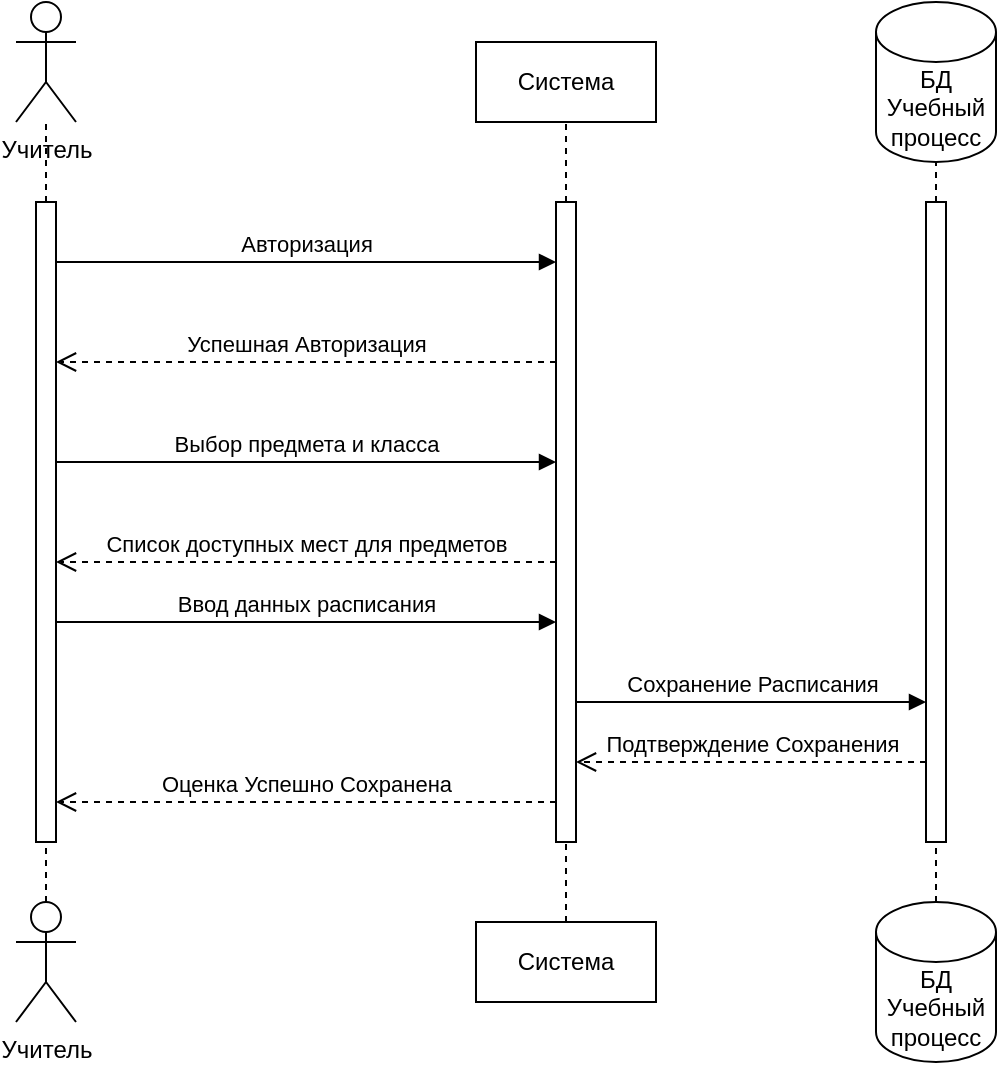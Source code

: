 <mxGraphModel dx="1163" dy="761" grid="1" gridSize="10" guides="1" tooltips="1" connect="1" arrows="1" fold="1" page="1" pageScale="1" pageWidth="827" pageHeight="1169" math="0" shadow="0"><root><mxCell id="0"/><mxCell id="1" parent="0"/><mxCell id="dCGPhPC6YAsNQIJ8-pYk-1" value="Учитель" style="shape=umlActor;verticalLabelPosition=bottom;verticalAlign=top;html=1;outlineConnect=0;" parent="1" vertex="1"><mxGeometry x="80" y="20" width="30" height="60" as="geometry"/></mxCell><mxCell id="dCGPhPC6YAsNQIJ8-pYk-2" value="Учитель" style="shape=umlActor;verticalLabelPosition=bottom;verticalAlign=top;html=1;outlineConnect=0;" parent="1" vertex="1"><mxGeometry x="80" y="470" width="30" height="60" as="geometry"/></mxCell><mxCell id="dCGPhPC6YAsNQIJ8-pYk-3" value="" style="endArrow=none;dashed=1;html=1;rounded=0;exitX=0.5;exitY=0;exitDx=0;exitDy=0;exitPerimeter=0;" parent="1" source="dCGPhPC6YAsNQIJ8-pYk-11" target="dCGPhPC6YAsNQIJ8-pYk-1" edge="1"><mxGeometry width="50" height="50" relative="1" as="geometry"><mxPoint x="310" y="120" as="sourcePoint"/><mxPoint x="360" y="70" as="targetPoint"/><Array as="points"/></mxGeometry></mxCell><mxCell id="dCGPhPC6YAsNQIJ8-pYk-4" value="Система" style="rounded=0;whiteSpace=wrap;html=1;" parent="1" vertex="1"><mxGeometry x="310" y="40" width="90" height="40" as="geometry"/></mxCell><mxCell id="dCGPhPC6YAsNQIJ8-pYk-5" value="Система" style="rounded=0;whiteSpace=wrap;html=1;" parent="1" vertex="1"><mxGeometry x="310" y="480" width="90" height="40" as="geometry"/></mxCell><mxCell id="dCGPhPC6YAsNQIJ8-pYk-6" value="" style="endArrow=none;dashed=1;html=1;rounded=0;entryX=0.5;entryY=1;entryDx=0;entryDy=0;exitX=0.5;exitY=0;exitDx=0;exitDy=0;" parent="1" source="dCGPhPC6YAsNQIJ8-pYk-9" target="dCGPhPC6YAsNQIJ8-pYk-4" edge="1"><mxGeometry width="50" height="50" relative="1" as="geometry"><mxPoint x="310" y="220" as="sourcePoint"/><mxPoint x="360" y="170" as="targetPoint"/></mxGeometry></mxCell><mxCell id="dCGPhPC6YAsNQIJ8-pYk-7" value="Авторизация" style="html=1;verticalAlign=bottom;endArrow=block;curved=0;rounded=0;" parent="1" source="dCGPhPC6YAsNQIJ8-pYk-11" target="dCGPhPC6YAsNQIJ8-pYk-9" edge="1"><mxGeometry width="80" relative="1" as="geometry"><mxPoint x="90" y="160" as="sourcePoint"/><mxPoint x="200" y="220" as="targetPoint"/><Array as="points"><mxPoint x="170" y="150"/></Array></mxGeometry></mxCell><mxCell id="dCGPhPC6YAsNQIJ8-pYk-8" value="" style="endArrow=none;dashed=1;html=1;rounded=0;entryX=0.5;entryY=1;entryDx=0;entryDy=0;exitX=0.5;exitY=0;exitDx=0;exitDy=0;" parent="1" source="dCGPhPC6YAsNQIJ8-pYk-5" target="dCGPhPC6YAsNQIJ8-pYk-9" edge="1"><mxGeometry width="50" height="50" relative="1" as="geometry"><mxPoint x="355" y="440" as="sourcePoint"/><mxPoint x="355" y="80" as="targetPoint"/></mxGeometry></mxCell><mxCell id="dCGPhPC6YAsNQIJ8-pYk-9" value="" style="html=1;points=[[0,0,0,0,5],[0,1,0,0,-5],[1,0,0,0,5],[1,1,0,0,-5]];perimeter=orthogonalPerimeter;outlineConnect=0;targetShapes=umlLifeline;portConstraint=eastwest;newEdgeStyle={&quot;curved&quot;:0,&quot;rounded&quot;:0};" parent="1" vertex="1"><mxGeometry x="350" y="120" width="10" height="320" as="geometry"/></mxCell><mxCell id="dCGPhPC6YAsNQIJ8-pYk-10" value="" style="endArrow=none;dashed=1;html=1;rounded=0;exitX=0.5;exitY=0;exitDx=0;exitDy=0;exitPerimeter=0;" parent="1" source="dCGPhPC6YAsNQIJ8-pYk-2" target="dCGPhPC6YAsNQIJ8-pYk-11" edge="1"><mxGeometry width="50" height="50" relative="1" as="geometry"><mxPoint x="95" y="440" as="sourcePoint"/><mxPoint x="95" y="80" as="targetPoint"/><Array as="points"/></mxGeometry></mxCell><mxCell id="dCGPhPC6YAsNQIJ8-pYk-11" value="" style="html=1;points=[[0,0,0,0,5],[0,1,0,0,-5],[1,0,0,0,5],[1,1,0,0,-5]];perimeter=orthogonalPerimeter;outlineConnect=0;targetShapes=umlLifeline;portConstraint=eastwest;newEdgeStyle={&quot;curved&quot;:0,&quot;rounded&quot;:0};" parent="1" vertex="1"><mxGeometry x="90" y="120" width="10" height="320" as="geometry"/></mxCell><mxCell id="dCGPhPC6YAsNQIJ8-pYk-12" value="Успешная Авторизация" style="html=1;verticalAlign=bottom;endArrow=open;dashed=1;endSize=8;curved=0;rounded=0;" parent="1" source="dCGPhPC6YAsNQIJ8-pYk-9" target="dCGPhPC6YAsNQIJ8-pYk-11" edge="1"><mxGeometry relative="1" as="geometry"><mxPoint x="200" y="285" as="targetPoint"/><mxPoint x="240" y="340" as="sourcePoint"/><Array as="points"><mxPoint x="290" y="200"/></Array></mxGeometry></mxCell><mxCell id="dCGPhPC6YAsNQIJ8-pYk-13" value="Выбор предмета и класса" style="html=1;verticalAlign=bottom;endArrow=block;curved=0;rounded=0;" parent="1" edge="1"><mxGeometry width="80" relative="1" as="geometry"><mxPoint x="100" y="250" as="sourcePoint"/><mxPoint x="350" y="250" as="targetPoint"/><Array as="points"><mxPoint x="170" y="250"/></Array></mxGeometry></mxCell><mxCell id="dCGPhPC6YAsNQIJ8-pYk-14" value="Список доступных мест для предметов" style="html=1;verticalAlign=bottom;endArrow=open;dashed=1;endSize=8;curved=0;rounded=0;" parent="1" edge="1"><mxGeometry relative="1" as="geometry"><mxPoint x="100" y="300" as="targetPoint"/><mxPoint x="350" y="300" as="sourcePoint"/><Array as="points"><mxPoint x="290" y="300"/></Array></mxGeometry></mxCell><mxCell id="dCGPhPC6YAsNQIJ8-pYk-15" value="БД Учебный процесс" style="shape=cylinder3;whiteSpace=wrap;html=1;boundedLbl=1;backgroundOutline=1;size=15;" parent="1" vertex="1"><mxGeometry x="510" y="470" width="60" height="80" as="geometry"/></mxCell><mxCell id="dCGPhPC6YAsNQIJ8-pYk-16" value="БД Учебный процесс" style="shape=cylinder3;whiteSpace=wrap;html=1;boundedLbl=1;backgroundOutline=1;size=15;" parent="1" vertex="1"><mxGeometry x="510" y="20" width="60" height="80" as="geometry"/></mxCell><mxCell id="dCGPhPC6YAsNQIJ8-pYk-17" value="" style="endArrow=none;dashed=1;html=1;rounded=0;entryX=0.5;entryY=1;entryDx=0;entryDy=0;entryPerimeter=0;exitX=0.5;exitY=0;exitDx=0;exitDy=0;exitPerimeter=0;" parent="1" source="dCGPhPC6YAsNQIJ8-pYk-19" target="dCGPhPC6YAsNQIJ8-pYk-16" edge="1"><mxGeometry width="50" height="50" relative="1" as="geometry"><mxPoint x="310" y="320" as="sourcePoint"/><mxPoint x="360" y="270" as="targetPoint"/></mxGeometry></mxCell><mxCell id="dCGPhPC6YAsNQIJ8-pYk-18" value="" style="endArrow=none;dashed=1;html=1;rounded=0;entryX=0.5;entryY=1;entryDx=0;entryDy=0;entryPerimeter=0;exitX=0.5;exitY=0;exitDx=0;exitDy=0;exitPerimeter=0;" parent="1" source="dCGPhPC6YAsNQIJ8-pYk-15" target="dCGPhPC6YAsNQIJ8-pYk-19" edge="1"><mxGeometry width="50" height="50" relative="1" as="geometry"><mxPoint x="540" y="440" as="sourcePoint"/><mxPoint x="540" y="100" as="targetPoint"/></mxGeometry></mxCell><mxCell id="dCGPhPC6YAsNQIJ8-pYk-19" value="" style="html=1;points=[[0,0,0,0,5],[0,1,0,0,-5],[1,0,0,0,5],[1,1,0,0,-5]];perimeter=orthogonalPerimeter;outlineConnect=0;targetShapes=umlLifeline;portConstraint=eastwest;newEdgeStyle={&quot;curved&quot;:0,&quot;rounded&quot;:0};" parent="1" vertex="1"><mxGeometry x="535" y="120" width="10" height="320" as="geometry"/></mxCell><mxCell id="dCGPhPC6YAsNQIJ8-pYk-20" value="Сохранение Расписания" style="html=1;verticalAlign=bottom;endArrow=block;curved=0;rounded=0;" parent="1" edge="1"><mxGeometry x="0.006" width="80" relative="1" as="geometry"><mxPoint x="360" y="370" as="sourcePoint"/><mxPoint x="535" y="370" as="targetPoint"/><Array as="points"><mxPoint x="390" y="370"/></Array><mxPoint as="offset"/></mxGeometry></mxCell><mxCell id="dCGPhPC6YAsNQIJ8-pYk-21" value="Подтверждение Сохранения" style="html=1;verticalAlign=bottom;endArrow=open;dashed=1;endSize=8;curved=0;rounded=0;" parent="1" edge="1"><mxGeometry relative="1" as="geometry"><mxPoint x="360" y="400" as="targetPoint"/><mxPoint x="535" y="400" as="sourcePoint"/><Array as="points"/></mxGeometry></mxCell><mxCell id="dCGPhPC6YAsNQIJ8-pYk-22" value="Оценка Успешно Сохранена" style="html=1;verticalAlign=bottom;endArrow=open;dashed=1;endSize=8;curved=0;rounded=0;" parent="1" edge="1"><mxGeometry relative="1" as="geometry"><mxPoint x="100" y="420" as="targetPoint"/><mxPoint x="350" y="420" as="sourcePoint"/><Array as="points"><mxPoint x="290" y="420"/></Array><mxPoint as="offset"/></mxGeometry></mxCell><mxCell id="dCGPhPC6YAsNQIJ8-pYk-23" value="Ввод данных расписания" style="html=1;verticalAlign=bottom;endArrow=block;curved=0;rounded=0;" parent="1" edge="1"><mxGeometry width="80" relative="1" as="geometry"><mxPoint x="100" y="330" as="sourcePoint"/><mxPoint x="350" y="330" as="targetPoint"/><Array as="points"><mxPoint x="170" y="330"/></Array></mxGeometry></mxCell></root></mxGraphModel>